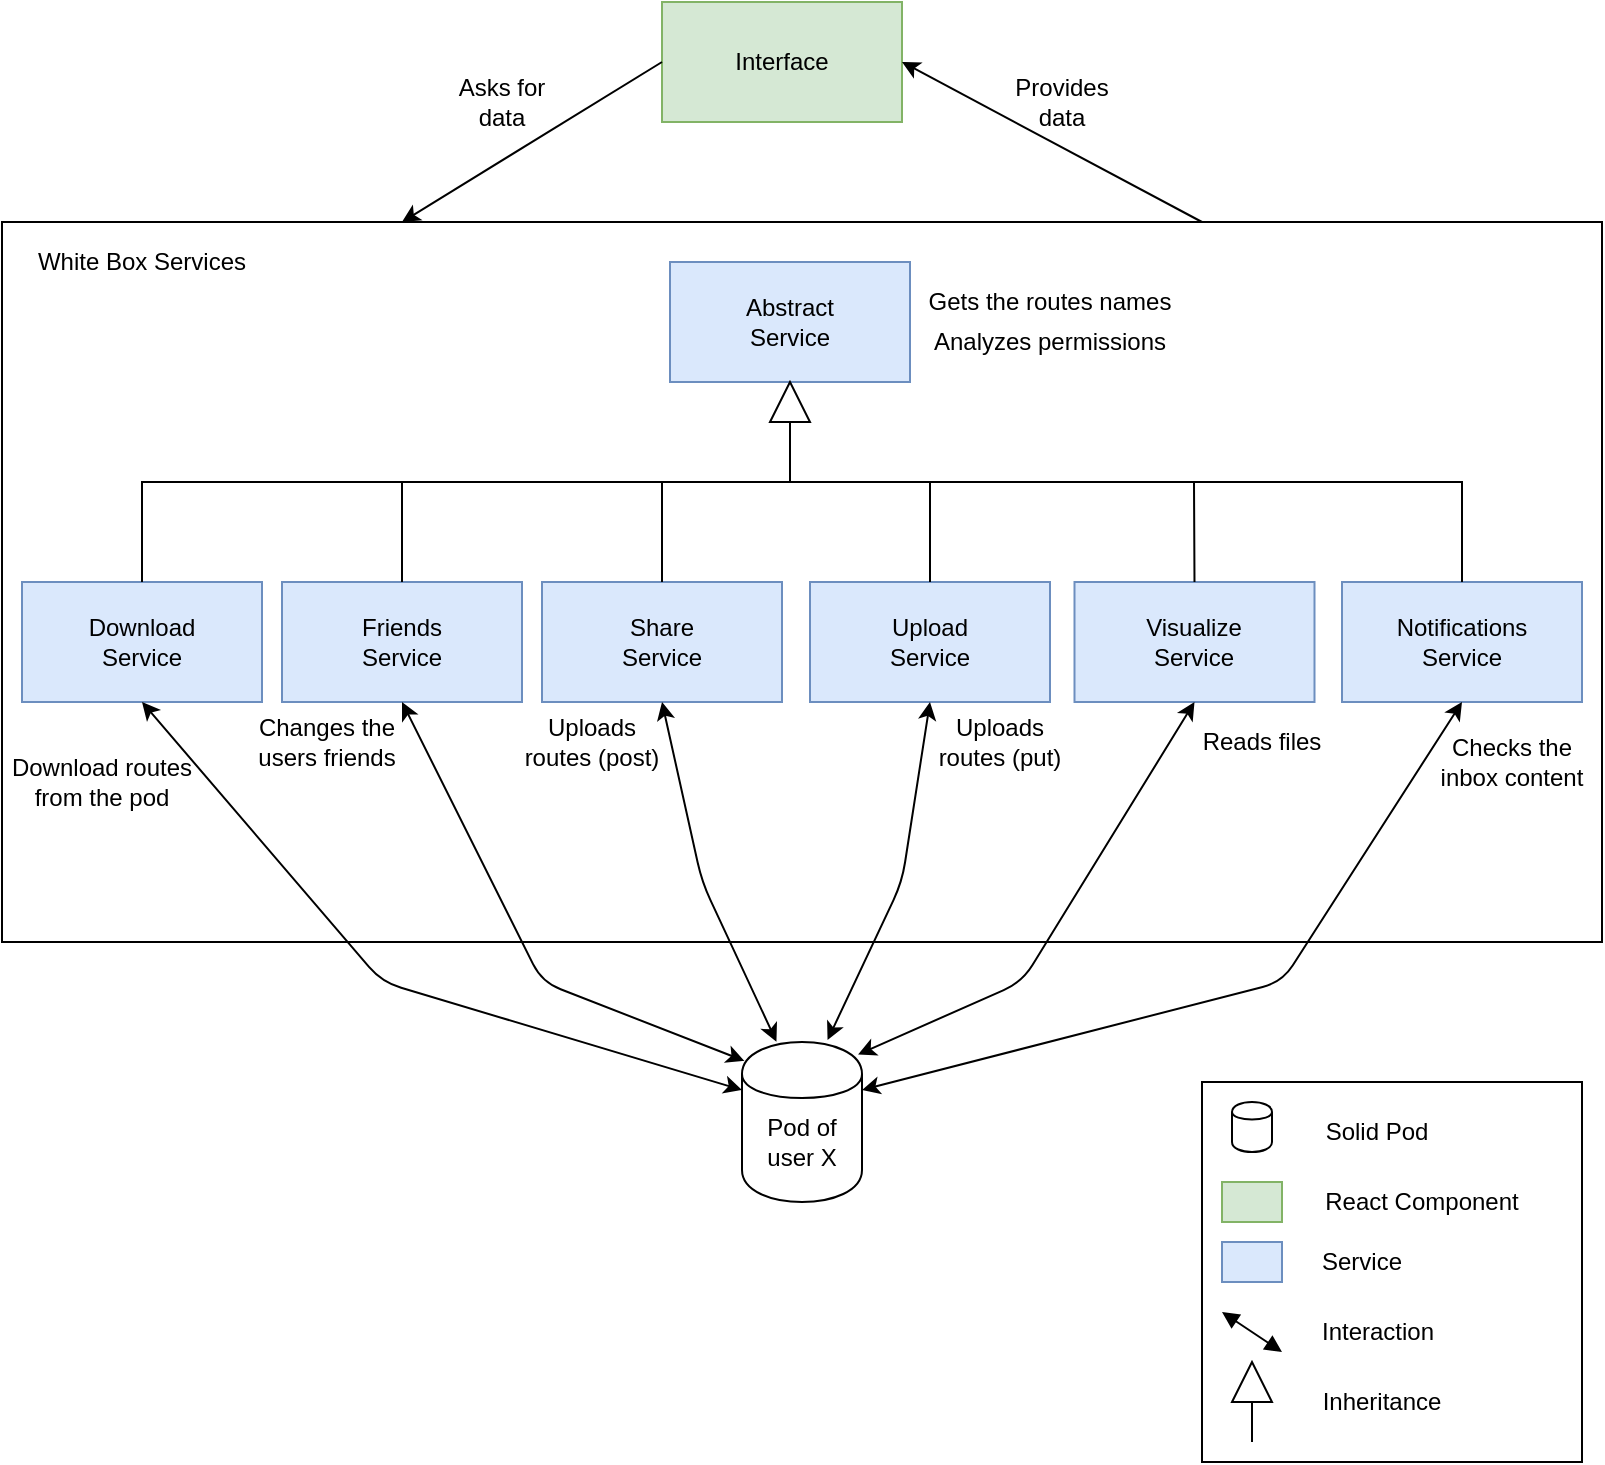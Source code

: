 <mxfile version="12.9.11" type="device"><diagram id="Bc8PKCHKk1P3qLSHyMbb" name="Page-1"><mxGraphModel dx="1038" dy="548" grid="1" gridSize="10" guides="1" tooltips="1" connect="1" arrows="1" fold="1" page="1" pageScale="1" pageWidth="827" pageHeight="1169" math="0" shadow="0"><root><mxCell id="0"/><mxCell id="1" parent="0"/><mxCell id="pT87MK6_gS4FPvk6Hr5O-1" value="" style="rounded=0;whiteSpace=wrap;html=1;" parent="1" vertex="1"><mxGeometry x="10" y="190" width="800" height="360" as="geometry"/></mxCell><mxCell id="pT87MK6_gS4FPvk6Hr5O-2" value="" style="shape=cylinder;whiteSpace=wrap;html=1;boundedLbl=1;backgroundOutline=1;" parent="1" vertex="1"><mxGeometry x="380" y="600" width="60" height="80" as="geometry"/></mxCell><mxCell id="pT87MK6_gS4FPvk6Hr5O-4" value="Pod of user X" style="text;html=1;strokeColor=none;fillColor=none;align=center;verticalAlign=middle;whiteSpace=wrap;rounded=0;" parent="1" vertex="1"><mxGeometry x="390" y="640" width="40" height="20" as="geometry"/></mxCell><mxCell id="pT87MK6_gS4FPvk6Hr5O-6" value="White Box Services" style="text;html=1;strokeColor=none;fillColor=none;align=center;verticalAlign=middle;whiteSpace=wrap;rounded=0;" parent="1" vertex="1"><mxGeometry x="15" y="200" width="130" height="20" as="geometry"/></mxCell><mxCell id="pT87MK6_gS4FPvk6Hr5O-39" value="" style="rounded=0;whiteSpace=wrap;html=1;fillColor=#dae8fc;strokeColor=#6c8ebf;" parent="1" vertex="1"><mxGeometry x="280" y="370" width="120" height="60" as="geometry"/></mxCell><mxCell id="pT87MK6_gS4FPvk6Hr5O-40" value="" style="rounded=0;whiteSpace=wrap;html=1;fillColor=#dae8fc;strokeColor=#6c8ebf;" parent="1" vertex="1"><mxGeometry x="20" y="370" width="120" height="60" as="geometry"/></mxCell><mxCell id="pT87MK6_gS4FPvk6Hr5O-41" value="" style="rounded=0;whiteSpace=wrap;html=1;fillColor=#dae8fc;strokeColor=#6c8ebf;" parent="1" vertex="1"><mxGeometry x="150" y="370" width="120" height="60" as="geometry"/></mxCell><mxCell id="pT87MK6_gS4FPvk6Hr5O-42" value="" style="rounded=0;whiteSpace=wrap;html=1;fillColor=#dae8fc;strokeColor=#6c8ebf;" parent="1" vertex="1"><mxGeometry x="414" y="370" width="120" height="60" as="geometry"/></mxCell><mxCell id="pT87MK6_gS4FPvk6Hr5O-43" value="" style="rounded=0;whiteSpace=wrap;html=1;fillColor=#dae8fc;strokeColor=#6c8ebf;" parent="1" vertex="1"><mxGeometry x="546.25" y="370" width="120" height="60" as="geometry"/></mxCell><mxCell id="pT87MK6_gS4FPvk6Hr5O-44" value="Download Service" style="text;html=1;strokeColor=none;fillColor=none;align=center;verticalAlign=middle;whiteSpace=wrap;rounded=0;" parent="1" vertex="1"><mxGeometry x="60" y="390" width="40" height="20" as="geometry"/></mxCell><mxCell id="pT87MK6_gS4FPvk6Hr5O-45" value="Friends Service" style="text;html=1;strokeColor=none;fillColor=none;align=center;verticalAlign=middle;whiteSpace=wrap;rounded=0;" parent="1" vertex="1"><mxGeometry x="190" y="390" width="40" height="20" as="geometry"/></mxCell><mxCell id="pT87MK6_gS4FPvk6Hr5O-46" value="Share Service" style="text;html=1;strokeColor=none;fillColor=none;align=center;verticalAlign=middle;whiteSpace=wrap;rounded=0;" parent="1" vertex="1"><mxGeometry x="320" y="390" width="40" height="20" as="geometry"/></mxCell><mxCell id="pT87MK6_gS4FPvk6Hr5O-47" value="Upload Service" style="text;html=1;strokeColor=none;fillColor=none;align=center;verticalAlign=middle;whiteSpace=wrap;rounded=0;" parent="1" vertex="1"><mxGeometry x="454" y="390" width="40" height="20" as="geometry"/></mxCell><mxCell id="pT87MK6_gS4FPvk6Hr5O-48" value="Visualize Service" style="text;html=1;strokeColor=none;fillColor=none;align=center;verticalAlign=middle;whiteSpace=wrap;rounded=0;" parent="1" vertex="1"><mxGeometry x="586.25" y="390" width="40" height="20" as="geometry"/></mxCell><mxCell id="pT87MK6_gS4FPvk6Hr5O-55" value="Download routes from the pod" style="text;html=1;strokeColor=none;fillColor=none;align=center;verticalAlign=middle;whiteSpace=wrap;rounded=0;" parent="1" vertex="1"><mxGeometry x="10" y="460" width="100" height="20" as="geometry"/></mxCell><mxCell id="pT87MK6_gS4FPvk6Hr5O-56" value="Changes the users friends" style="text;html=1;strokeColor=none;fillColor=none;align=center;verticalAlign=middle;whiteSpace=wrap;rounded=0;" parent="1" vertex="1"><mxGeometry x="130" y="440" width="85" height="20" as="geometry"/></mxCell><mxCell id="pT87MK6_gS4FPvk6Hr5O-58" value="Analyzes permissions" style="text;html=1;strokeColor=none;fillColor=none;align=center;verticalAlign=middle;whiteSpace=wrap;rounded=0;" parent="1" vertex="1"><mxGeometry x="474" y="240" width="120" height="20" as="geometry"/></mxCell><mxCell id="pT87MK6_gS4FPvk6Hr5O-59" value="Uploads routes (post)" style="text;html=1;strokeColor=none;fillColor=none;align=center;verticalAlign=middle;whiteSpace=wrap;rounded=0;" parent="1" vertex="1"><mxGeometry x="270" y="440" width="70" height="20" as="geometry"/></mxCell><mxCell id="pT87MK6_gS4FPvk6Hr5O-60" value="Uploads routes (put)" style="text;html=1;strokeColor=none;fillColor=none;align=center;verticalAlign=middle;whiteSpace=wrap;rounded=0;" parent="1" vertex="1"><mxGeometry x="474" y="440" width="70" height="20" as="geometry"/></mxCell><mxCell id="pT87MK6_gS4FPvk6Hr5O-61" value="Gets the routes names" style="text;html=1;strokeColor=none;fillColor=none;align=center;verticalAlign=middle;whiteSpace=wrap;rounded=0;" parent="1" vertex="1"><mxGeometry x="464" y="220" width="140" height="20" as="geometry"/></mxCell><mxCell id="pT87MK6_gS4FPvk6Hr5O-62" value="Reads files" style="text;html=1;strokeColor=none;fillColor=none;align=center;verticalAlign=middle;whiteSpace=wrap;rounded=0;" parent="1" vertex="1"><mxGeometry x="600" y="440" width="80" height="20" as="geometry"/></mxCell><mxCell id="pT87MK6_gS4FPvk6Hr5O-63" value="" style="rounded=0;whiteSpace=wrap;html=1;fillColor=#d5e8d4;strokeColor=#82b366;" parent="1" vertex="1"><mxGeometry x="340" y="80" width="120" height="60" as="geometry"/></mxCell><mxCell id="pT87MK6_gS4FPvk6Hr5O-64" value="Interface" style="text;html=1;strokeColor=none;fillColor=none;align=center;verticalAlign=middle;whiteSpace=wrap;rounded=0;" parent="1" vertex="1"><mxGeometry x="380" y="100" width="40" height="20" as="geometry"/></mxCell><mxCell id="pT87MK6_gS4FPvk6Hr5O-65" value="" style="endArrow=classic;html=1;exitX=0;exitY=0.5;exitDx=0;exitDy=0;entryX=0.25;entryY=0;entryDx=0;entryDy=0;" parent="1" source="pT87MK6_gS4FPvk6Hr5O-63" target="pT87MK6_gS4FPvk6Hr5O-1" edge="1"><mxGeometry width="50" height="50" relative="1" as="geometry"><mxPoint x="390" y="470" as="sourcePoint"/><mxPoint x="440" y="420" as="targetPoint"/></mxGeometry></mxCell><mxCell id="pT87MK6_gS4FPvk6Hr5O-66" value="" style="endArrow=classic;html=1;entryX=1;entryY=0.5;entryDx=0;entryDy=0;exitX=0.75;exitY=0;exitDx=0;exitDy=0;" parent="1" source="pT87MK6_gS4FPvk6Hr5O-1" target="pT87MK6_gS4FPvk6Hr5O-63" edge="1"><mxGeometry width="50" height="50" relative="1" as="geometry"><mxPoint x="390" y="470" as="sourcePoint"/><mxPoint x="440" y="420" as="targetPoint"/></mxGeometry></mxCell><mxCell id="pT87MK6_gS4FPvk6Hr5O-67" value="Asks for data" style="text;html=1;strokeColor=none;fillColor=none;align=center;verticalAlign=middle;whiteSpace=wrap;rounded=0;" parent="1" vertex="1"><mxGeometry x="230" y="120" width="60" height="20" as="geometry"/></mxCell><mxCell id="pT87MK6_gS4FPvk6Hr5O-68" value="Provides data" style="text;html=1;strokeColor=none;fillColor=none;align=center;verticalAlign=middle;whiteSpace=wrap;rounded=0;" parent="1" vertex="1"><mxGeometry x="520" y="120" width="40" height="20" as="geometry"/></mxCell><mxCell id="pT87MK6_gS4FPvk6Hr5O-69" value="" style="endArrow=classic;startArrow=classic;html=1;entryX=0;entryY=0.3;entryDx=0;entryDy=0;exitX=0.5;exitY=1;exitDx=0;exitDy=0;" parent="1" source="pT87MK6_gS4FPvk6Hr5O-40" target="pT87MK6_gS4FPvk6Hr5O-2" edge="1"><mxGeometry width="50" height="50" relative="1" as="geometry"><mxPoint x="100" y="150" as="sourcePoint"/><mxPoint x="150" y="110" as="targetPoint"/><Array as="points"><mxPoint x="200" y="570"/></Array></mxGeometry></mxCell><mxCell id="S1MtJRukrUYWpFPnBpB1-1" value="" style="rounded=0;whiteSpace=wrap;html=1;" parent="1" vertex="1"><mxGeometry x="610" y="620" width="190" height="190" as="geometry"/></mxCell><mxCell id="S1MtJRukrUYWpFPnBpB1-2" value="" style="rounded=0;whiteSpace=wrap;html=1;fillColor=#d5e8d4;strokeColor=#82b366;" parent="1" vertex="1"><mxGeometry x="620" y="670" width="30" height="20" as="geometry"/></mxCell><mxCell id="S1MtJRukrUYWpFPnBpB1-3" value="React Component" style="text;html=1;strokeColor=none;fillColor=none;align=center;verticalAlign=middle;whiteSpace=wrap;rounded=0;" parent="1" vertex="1"><mxGeometry x="666.25" y="670" width="107.5" height="20" as="geometry"/></mxCell><mxCell id="S1MtJRukrUYWpFPnBpB1-4" value="" style="shape=cylinder;whiteSpace=wrap;html=1;boundedLbl=1;backgroundOutline=1;" parent="1" vertex="1"><mxGeometry x="625" y="630" width="20" height="25" as="geometry"/></mxCell><mxCell id="S1MtJRukrUYWpFPnBpB1-5" value="Solid Pod" style="text;html=1;strokeColor=none;fillColor=none;align=center;verticalAlign=middle;whiteSpace=wrap;rounded=0;" parent="1" vertex="1"><mxGeometry x="670" y="635" width="55" height="20" as="geometry"/></mxCell><mxCell id="S1MtJRukrUYWpFPnBpB1-7" value="" style="rounded=0;whiteSpace=wrap;html=1;fillColor=#dae8fc;strokeColor=#6c8ebf;" parent="1" vertex="1"><mxGeometry x="620" y="700" width="30" height="20" as="geometry"/></mxCell><mxCell id="S1MtJRukrUYWpFPnBpB1-8" value="Service" style="text;html=1;strokeColor=none;fillColor=none;align=center;verticalAlign=middle;whiteSpace=wrap;rounded=0;" parent="1" vertex="1"><mxGeometry x="670" y="700" width="40" height="20" as="geometry"/></mxCell><mxCell id="S1MtJRukrUYWpFPnBpB1-10" value="" style="endArrow=block;startArrow=block;endFill=1;startFill=1;html=1;" parent="1" edge="1"><mxGeometry width="160" relative="1" as="geometry"><mxPoint x="620" y="735" as="sourcePoint"/><mxPoint x="650" y="755" as="targetPoint"/></mxGeometry></mxCell><mxCell id="S1MtJRukrUYWpFPnBpB1-11" value="Interaction" style="text;html=1;strokeColor=none;fillColor=none;align=center;verticalAlign=middle;whiteSpace=wrap;rounded=0;" parent="1" vertex="1"><mxGeometry x="671.25" y="735" width="53.75" height="20" as="geometry"/></mxCell><mxCell id="5gRGEz_zdhsEQTTaoJw--1" value="" style="rounded=0;whiteSpace=wrap;html=1;fillColor=#dae8fc;strokeColor=#6c8ebf;" vertex="1" parent="1"><mxGeometry x="680" y="370" width="120" height="60" as="geometry"/></mxCell><mxCell id="5gRGEz_zdhsEQTTaoJw--2" value="Notifications Service" style="text;html=1;strokeColor=none;fillColor=none;align=center;verticalAlign=middle;whiteSpace=wrap;rounded=0;" vertex="1" parent="1"><mxGeometry x="715" y="390" width="50" height="20" as="geometry"/></mxCell><mxCell id="5gRGEz_zdhsEQTTaoJw--3" value="Checks the inbox content" style="text;html=1;strokeColor=none;fillColor=none;align=center;verticalAlign=middle;whiteSpace=wrap;rounded=0;" vertex="1" parent="1"><mxGeometry x="725" y="450" width="80" height="20" as="geometry"/></mxCell><mxCell id="5gRGEz_zdhsEQTTaoJw--4" value="" style="rounded=0;whiteSpace=wrap;html=1;fillColor=#dae8fc;strokeColor=#6c8ebf;" vertex="1" parent="1"><mxGeometry x="344" y="210" width="120" height="60" as="geometry"/></mxCell><mxCell id="5gRGEz_zdhsEQTTaoJw--5" value="Abstract Service" style="text;html=1;strokeColor=none;fillColor=none;align=center;verticalAlign=middle;whiteSpace=wrap;rounded=0;" vertex="1" parent="1"><mxGeometry x="379" y="230" width="50" height="20" as="geometry"/></mxCell><mxCell id="5gRGEz_zdhsEQTTaoJw--7" value="" style="triangle;whiteSpace=wrap;html=1;rotation=-90;" vertex="1" parent="1"><mxGeometry x="394" y="270" width="20" height="20" as="geometry"/></mxCell><mxCell id="5gRGEz_zdhsEQTTaoJw--20" value="" style="triangle;whiteSpace=wrap;html=1;rotation=-90;" vertex="1" parent="1"><mxGeometry x="625" y="760" width="20" height="20" as="geometry"/></mxCell><mxCell id="5gRGEz_zdhsEQTTaoJw--21" value="" style="endArrow=none;html=1;entryX=0;entryY=0.5;entryDx=0;entryDy=0;" edge="1" parent="1" target="5gRGEz_zdhsEQTTaoJw--20"><mxGeometry width="50" height="50" relative="1" as="geometry"><mxPoint x="635" y="800" as="sourcePoint"/><mxPoint x="766" y="780" as="targetPoint"/></mxGeometry></mxCell><mxCell id="5gRGEz_zdhsEQTTaoJw--26" value="Inheritance" style="text;html=1;strokeColor=none;fillColor=none;align=center;verticalAlign=middle;whiteSpace=wrap;rounded=0;" vertex="1" parent="1"><mxGeometry x="670" y="770" width="60" height="20" as="geometry"/></mxCell><mxCell id="5gRGEz_zdhsEQTTaoJw--31" value="" style="endArrow=none;html=1;entryX=0;entryY=0.5;entryDx=0;entryDy=0;exitX=0.5;exitY=0;exitDx=0;exitDy=0;rounded=0;" edge="1" parent="1" source="pT87MK6_gS4FPvk6Hr5O-41" target="5gRGEz_zdhsEQTTaoJw--7"><mxGeometry width="50" height="50" relative="1" as="geometry"><mxPoint x="380" y="400" as="sourcePoint"/><mxPoint x="430" y="350" as="targetPoint"/><Array as="points"><mxPoint x="210" y="320"/><mxPoint x="404" y="320"/></Array></mxGeometry></mxCell><mxCell id="5gRGEz_zdhsEQTTaoJw--32" value="" style="endArrow=none;html=1;entryX=0;entryY=0.5;entryDx=0;entryDy=0;exitX=0.5;exitY=0;exitDx=0;exitDy=0;rounded=0;" edge="1" parent="1" source="pT87MK6_gS4FPvk6Hr5O-43" target="5gRGEz_zdhsEQTTaoJw--7"><mxGeometry width="50" height="50" relative="1" as="geometry"><mxPoint x="380" y="400" as="sourcePoint"/><mxPoint x="430" y="350" as="targetPoint"/><Array as="points"><mxPoint x="606" y="320"/><mxPoint x="404" y="320"/></Array></mxGeometry></mxCell><mxCell id="5gRGEz_zdhsEQTTaoJw--33" value="" style="endArrow=none;html=1;entryX=0;entryY=0.5;entryDx=0;entryDy=0;exitX=0.5;exitY=0;exitDx=0;exitDy=0;rounded=0;" edge="1" parent="1" source="5gRGEz_zdhsEQTTaoJw--1" target="5gRGEz_zdhsEQTTaoJw--7"><mxGeometry width="50" height="50" relative="1" as="geometry"><mxPoint x="380" y="400" as="sourcePoint"/><mxPoint x="430" y="350" as="targetPoint"/><Array as="points"><mxPoint x="740" y="320"/><mxPoint x="404" y="320"/></Array></mxGeometry></mxCell><mxCell id="5gRGEz_zdhsEQTTaoJw--34" value="" style="endArrow=none;html=1;entryX=0;entryY=0.5;entryDx=0;entryDy=0;exitX=0.5;exitY=0;exitDx=0;exitDy=0;rounded=0;" edge="1" parent="1" source="pT87MK6_gS4FPvk6Hr5O-40" target="5gRGEz_zdhsEQTTaoJw--7"><mxGeometry width="50" height="50" relative="1" as="geometry"><mxPoint x="380" y="400" as="sourcePoint"/><mxPoint x="430" y="350" as="targetPoint"/><Array as="points"><mxPoint x="80" y="320"/><mxPoint x="404" y="320"/></Array></mxGeometry></mxCell><mxCell id="5gRGEz_zdhsEQTTaoJw--35" value="" style="endArrow=classic;startArrow=classic;html=1;entryX=0.5;entryY=1;entryDx=0;entryDy=0;exitX=0.02;exitY=0.118;exitDx=0;exitDy=0;exitPerimeter=0;" edge="1" parent="1" source="pT87MK6_gS4FPvk6Hr5O-2" target="pT87MK6_gS4FPvk6Hr5O-41"><mxGeometry width="50" height="50" relative="1" as="geometry"><mxPoint x="380" y="580" as="sourcePoint"/><mxPoint x="430" y="530" as="targetPoint"/><Array as="points"><mxPoint x="280" y="570"/></Array></mxGeometry></mxCell><mxCell id="5gRGEz_zdhsEQTTaoJw--36" value="" style="endArrow=classic;startArrow=classic;html=1;entryX=0.5;entryY=1;entryDx=0;entryDy=0;exitX=0.287;exitY=-0.002;exitDx=0;exitDy=0;exitPerimeter=0;" edge="1" parent="1" source="pT87MK6_gS4FPvk6Hr5O-2" target="pT87MK6_gS4FPvk6Hr5O-39"><mxGeometry width="50" height="50" relative="1" as="geometry"><mxPoint x="380" y="580" as="sourcePoint"/><mxPoint x="430" y="530" as="targetPoint"/><Array as="points"><mxPoint x="360" y="520"/></Array></mxGeometry></mxCell><mxCell id="5gRGEz_zdhsEQTTaoJw--37" value="" style="endArrow=classic;startArrow=classic;html=1;entryX=0.5;entryY=1;entryDx=0;entryDy=0;exitX=0.713;exitY=-0.012;exitDx=0;exitDy=0;exitPerimeter=0;" edge="1" parent="1" source="pT87MK6_gS4FPvk6Hr5O-2" target="pT87MK6_gS4FPvk6Hr5O-42"><mxGeometry width="50" height="50" relative="1" as="geometry"><mxPoint x="380" y="580" as="sourcePoint"/><mxPoint x="430" y="530" as="targetPoint"/><Array as="points"><mxPoint x="460" y="520"/></Array></mxGeometry></mxCell><mxCell id="5gRGEz_zdhsEQTTaoJw--38" value="" style="endArrow=classic;startArrow=classic;html=1;entryX=0.5;entryY=1;entryDx=0;entryDy=0;exitX=0.967;exitY=0.078;exitDx=0;exitDy=0;exitPerimeter=0;" edge="1" parent="1" source="pT87MK6_gS4FPvk6Hr5O-2" target="pT87MK6_gS4FPvk6Hr5O-43"><mxGeometry width="50" height="50" relative="1" as="geometry"><mxPoint x="380" y="580" as="sourcePoint"/><mxPoint x="430" y="530" as="targetPoint"/><Array as="points"><mxPoint x="520" y="570"/></Array></mxGeometry></mxCell><mxCell id="5gRGEz_zdhsEQTTaoJw--39" value="" style="endArrow=classic;startArrow=classic;html=1;entryX=0.5;entryY=1;entryDx=0;entryDy=0;exitX=1;exitY=0.3;exitDx=0;exitDy=0;" edge="1" parent="1" source="pT87MK6_gS4FPvk6Hr5O-2" target="5gRGEz_zdhsEQTTaoJw--1"><mxGeometry width="50" height="50" relative="1" as="geometry"><mxPoint x="380" y="580" as="sourcePoint"/><mxPoint x="430" y="530" as="targetPoint"/><Array as="points"><mxPoint x="650" y="570"/></Array></mxGeometry></mxCell><mxCell id="5gRGEz_zdhsEQTTaoJw--40" value="" style="endArrow=none;html=1;entryX=0;entryY=0.5;entryDx=0;entryDy=0;rounded=0;exitX=0.5;exitY=0;exitDx=0;exitDy=0;" edge="1" parent="1" source="pT87MK6_gS4FPvk6Hr5O-42" target="5gRGEz_zdhsEQTTaoJw--7"><mxGeometry width="50" height="50" relative="1" as="geometry"><mxPoint x="404" y="300" as="sourcePoint"/><mxPoint x="430" y="330" as="targetPoint"/><Array as="points"><mxPoint x="474" y="320"/><mxPoint x="404" y="320"/></Array></mxGeometry></mxCell><mxCell id="5gRGEz_zdhsEQTTaoJw--41" value="" style="endArrow=none;html=1;exitX=0.5;exitY=0;exitDx=0;exitDy=0;entryX=0;entryY=0.5;entryDx=0;entryDy=0;rounded=0;" edge="1" parent="1" source="pT87MK6_gS4FPvk6Hr5O-39" target="5gRGEz_zdhsEQTTaoJw--7"><mxGeometry width="50" height="50" relative="1" as="geometry"><mxPoint x="380" y="380" as="sourcePoint"/><mxPoint x="430" y="330" as="targetPoint"/><Array as="points"><mxPoint x="340" y="320"/><mxPoint x="404" y="320"/></Array></mxGeometry></mxCell></root></mxGraphModel></diagram></mxfile>
